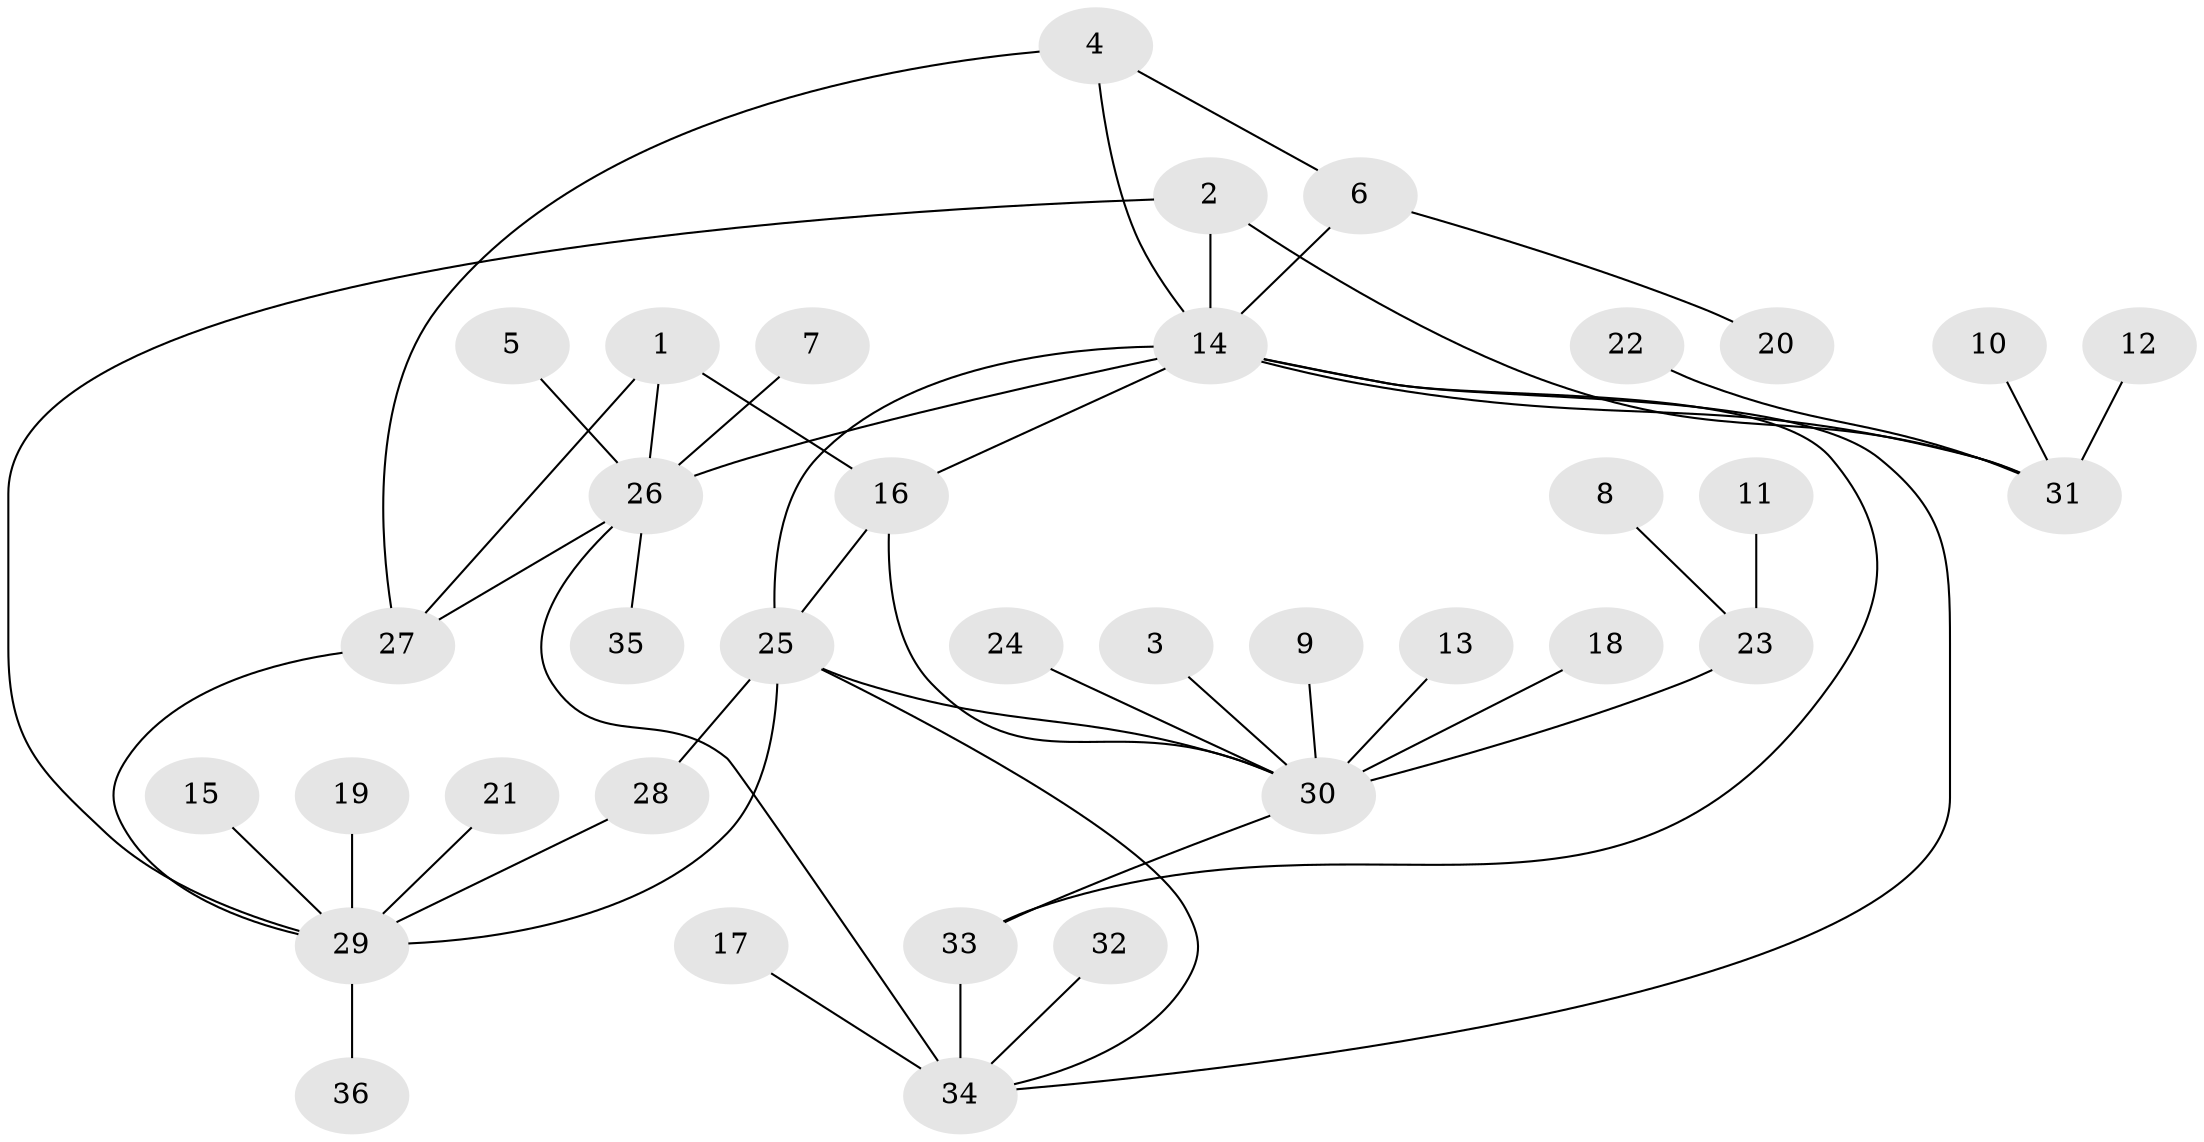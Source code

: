 // original degree distribution, {4: 0.041666666666666664, 5: 0.027777777777777776, 11: 0.013888888888888888, 2: 0.20833333333333334, 7: 0.027777777777777776, 6: 0.027777777777777776, 10: 0.013888888888888888, 3: 0.08333333333333333, 8: 0.013888888888888888, 13: 0.013888888888888888, 1: 0.5277777777777778}
// Generated by graph-tools (version 1.1) at 2025/02/03/09/25 03:02:33]
// undirected, 36 vertices, 49 edges
graph export_dot {
graph [start="1"]
  node [color=gray90,style=filled];
  1;
  2;
  3;
  4;
  5;
  6;
  7;
  8;
  9;
  10;
  11;
  12;
  13;
  14;
  15;
  16;
  17;
  18;
  19;
  20;
  21;
  22;
  23;
  24;
  25;
  26;
  27;
  28;
  29;
  30;
  31;
  32;
  33;
  34;
  35;
  36;
  1 -- 16 [weight=1.0];
  1 -- 26 [weight=1.0];
  1 -- 27 [weight=1.0];
  2 -- 14 [weight=1.0];
  2 -- 29 [weight=1.0];
  2 -- 31 [weight=1.0];
  3 -- 30 [weight=1.0];
  4 -- 6 [weight=1.0];
  4 -- 14 [weight=1.0];
  4 -- 27 [weight=1.0];
  5 -- 26 [weight=1.0];
  6 -- 14 [weight=1.0];
  6 -- 20 [weight=1.0];
  7 -- 26 [weight=1.0];
  8 -- 23 [weight=1.0];
  9 -- 30 [weight=1.0];
  10 -- 31 [weight=1.0];
  11 -- 23 [weight=1.0];
  12 -- 31 [weight=1.0];
  13 -- 30 [weight=1.0];
  14 -- 16 [weight=1.0];
  14 -- 25 [weight=1.0];
  14 -- 26 [weight=2.0];
  14 -- 31 [weight=1.0];
  14 -- 33 [weight=2.0];
  14 -- 34 [weight=1.0];
  15 -- 29 [weight=1.0];
  16 -- 25 [weight=1.0];
  16 -- 30 [weight=1.0];
  17 -- 34 [weight=1.0];
  18 -- 30 [weight=1.0];
  19 -- 29 [weight=1.0];
  21 -- 29 [weight=1.0];
  22 -- 31 [weight=1.0];
  23 -- 30 [weight=1.0];
  24 -- 30 [weight=1.0];
  25 -- 28 [weight=1.0];
  25 -- 29 [weight=1.0];
  25 -- 30 [weight=1.0];
  25 -- 34 [weight=1.0];
  26 -- 27 [weight=1.0];
  26 -- 34 [weight=1.0];
  26 -- 35 [weight=1.0];
  27 -- 29 [weight=1.0];
  28 -- 29 [weight=1.0];
  29 -- 36 [weight=1.0];
  30 -- 33 [weight=1.0];
  32 -- 34 [weight=1.0];
  33 -- 34 [weight=2.0];
}
